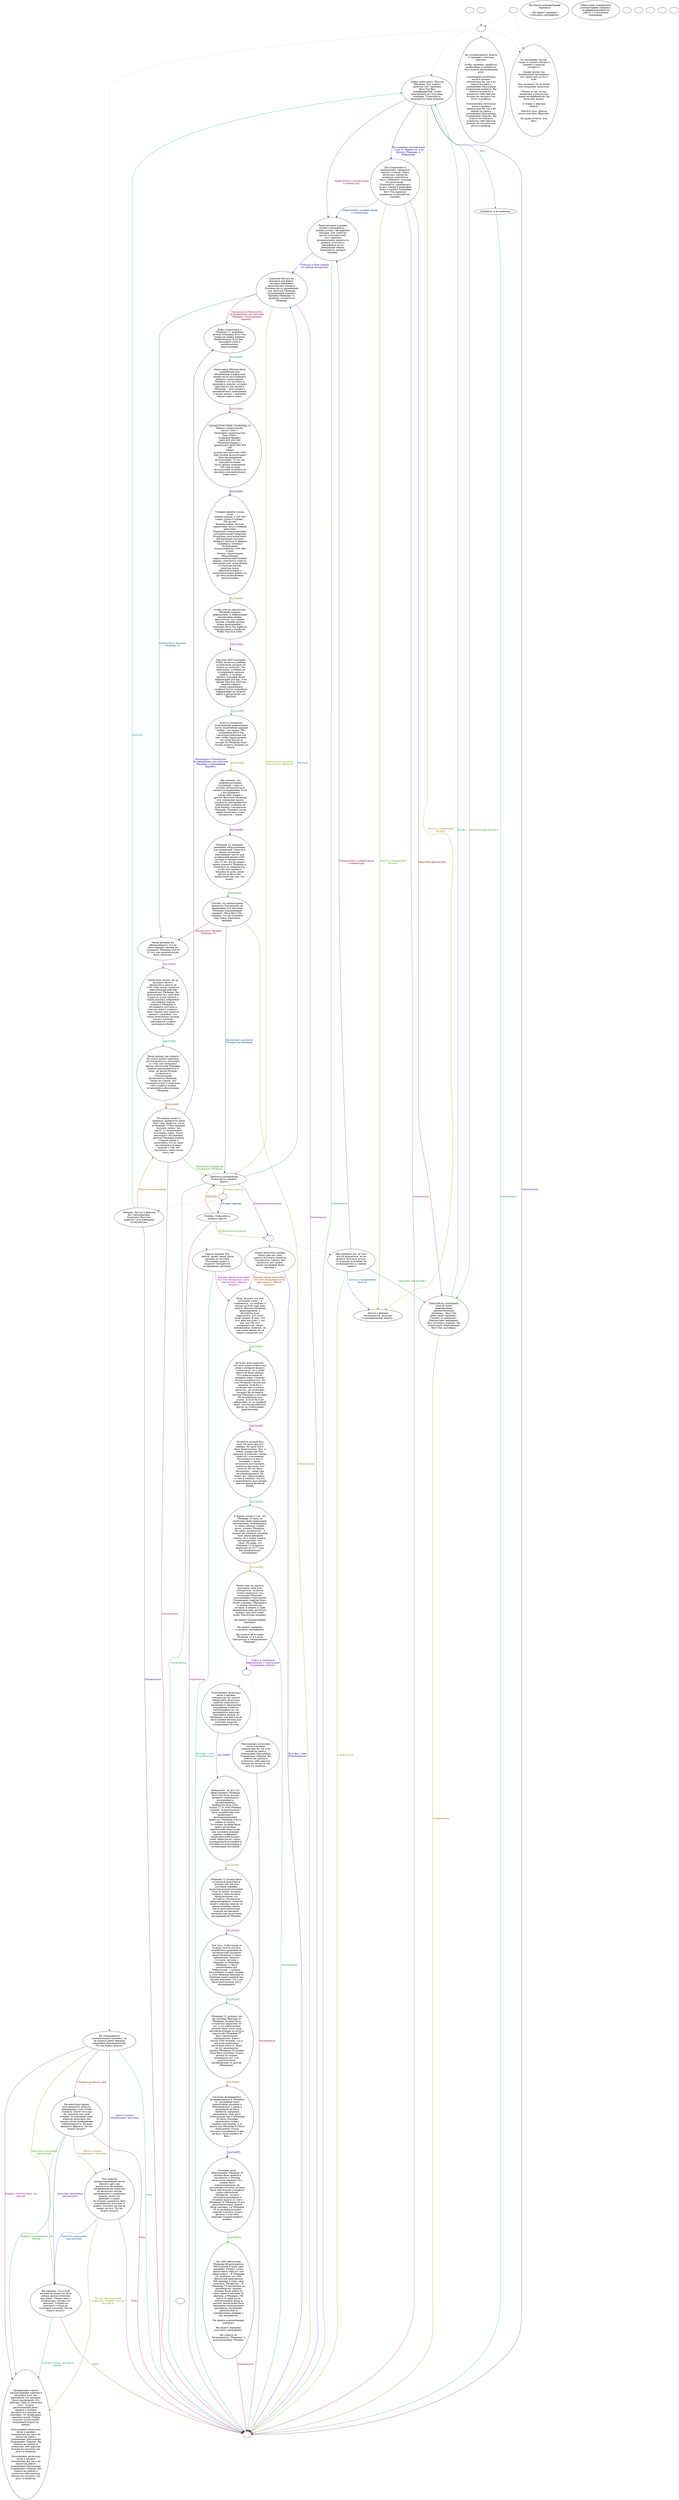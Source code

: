 digraph oscomptr {
  "start" [style=filled       fillcolor="#FFFFFF"       color="#000000"]
  "start" [label=""]
  "use_p_proc" [style=filled       fillcolor="#FFFFFF"       color="#000000"]
  "use_p_proc" -> "use_skill_on_p_proc" [style=dotted color="#555555"]
  "use_p_proc" [label=""]
  "look_at_p_proc" [style=filled       fillcolor="#FFFFFF"       color="#000000"]
  "look_at_p_proc" [label="Вы видите компьютерный\nтерминал.\n---\nВы видите терминал\nголосового интерфейса."]
  "description_p_proc" [style=filled       fillcolor="#FFFFFF"       color="#000000"]
  "description_p_proc" [label="Перед вами стандартный\nкомпьютерный терминал,\nмодифицированный на\nработу с голосовыми\nкомандами."]
  "use_skill_on_p_proc" [style=filled       fillcolor="#FFFFFF"       color="#000000"]
  "use_skill_on_p_proc" -> "Node009" [style=dotted color="#555555"]
  "use_skill_on_p_proc" -> "Node006" [style=dotted color="#555555"]
  "use_skill_on_p_proc" -> "Node001" [style=dotted color="#555555"]
  "use_skill_on_p_proc" -> "sequence" [style=dotted color="#555555"]
  "use_skill_on_p_proc" [label=""]
  "use_obj_on_p_proc" [style=filled       fillcolor="#FFFFFF"       color="#000000"]
  "use_obj_on_p_proc" [label=""]
  "damage_p_proc" [style=filled       fillcolor="#FFFFFF"       color="#000000"]
  "damage_p_proc" [label=""]
  "map_enter_p_proc" [style=filled       fillcolor="#FFFFFF"       color="#000000"]
  "map_enter_p_proc" [label=""]
  "map_update_p_proc" [style=filled       fillcolor="#FFFFFF"       color="#000000"]
  "map_update_p_proc" [label=""]
  "timed_event_p_proc" [style=filled       fillcolor="#FFFFFF"       color="#000000"]
  "timed_event_p_proc" -> "sequence" [style=dotted color="#555555"]
  "timed_event_p_proc" -> "use_skill_on_p_proc" [style=dotted color="#555555"]
  "timed_event_p_proc" [label=""]
  "Node001" [style=filled       fillcolor="#FFFFFF"       color="#000000"]
  "Node001" [label="Вы осматриваете\nкомпьютерный терминал, но\nне можете найти никаких\nочевидных неисправностей.\nЧто вы будете делать?"]
  "Node001" -> "Node002" [label="Стукнуть рукой вот эдак." color="#991700" fontcolor="#991700"]
  "Node001" -> "Node003" [label="Пнуть в этакое\n\"специальное\" местечко." color="#001699" fontcolor="#001699"]
  "Node001" -> "Node004" [label="Запустить программу\nдиагностики." color="#439900" fontcolor="#439900"]
  "Node001" -> "Node005" [label="Вскрыть и посмотреть, что\nвнутри." color="#99006F" fontcolor="#99006F"]
  "Node001" -> "Node999" [label="Уйти." color="#009996" fontcolor="#009996"]
  "Node002" [style=filled       fillcolor="#FFFFFF"       color="#000000"]
  "Node002" [label="Вы некоторое время\nразглядываете консоль,\nприкидывая, куда лучше\nстукнуть. После того как\nвы отвесили ему свой\nлучший \"наладочный\" удар,\nмонитор несколько раз\nмигает, затем изображение\nстабилизируется. Больше\nникакого эффекта. Что вы\nбудете делать?"]
  "Node002" -> "Node003" [label="Пнуть в этакое\n\"специальное\" местечко." color="#996900" fontcolor="#996900"]
  "Node002" -> "Node004" [label="Запустить программу\nдиагностики." color="#3D0099" fontcolor="#3D0099"]
  "Node002" -> "Node005" [label="Вскрыть и посмотреть, что\nвнутри." color="#009910" fontcolor="#009910"]
  "Node002" -> "Node999" [label="Уйти." color="#99001D" fontcolor="#99001D"]
  "Node003" [style=filled       fillcolor="#FFFFFF"       color="#000000"]
  "Node003" [label="Этот широко\nраспространенный метод\nремонта дает два\nрезультата. Во-первых,\nизображение на мониторе\nна несколько секунд\nпревращается в водоворот\nкрасок, затем все\nприходит в норму.\nВо-вторых, раздается звук\nломающегося металла, и\nпанель, которую вы пнули,\nпадает на пол. Что вы\nбудете делать?"]
  "Node003" -> "Node004" [label="Запустить программу\nдиагностики." color="#004999" fontcolor="#004999"]
  "Node003" -> "Node005" [label="Ну что, эта хреновина\nоткрылась. Можно и внутрь\nзаглянуть." color="#769900" fontcolor="#769900"]
  "Node003" -> "Node999" [label="Уйти." color="#900099" fontcolor="#900099"]
  "Node004" [style=filled       fillcolor="#FFFFFF"       color="#000000"]
  "Node004" [label="Вы уверены, что в этой\nсистеме не может не быть\nнабора диагностических\nпрограмм. Однако ввод с\nклавиатуры, похоже, не\nработает. Устройство\nреагирует только на\nголосовые команды. Что вы\nбудете делать?"]
  "Node004" -> "Node005" [label="Осталось только заглянуть\nвнутрь." color="#009963" fontcolor="#009963"]
  "Node004" -> "Node999" [label="Уйти." color="#993600" fontcolor="#993600"]
  "Node005" [style=filled       fillcolor="#FFFFFF"       color="#000000"]
  "Node005" [label="Продравшись сквозь\nнагромождения кабелей и\nпечатных плат, вы\nвыясняете, что поломка\nбыла намеренной. Это\nсаботаж. Одна из печатных\nплат - модуль\nраспознавания речи -\nпришла в полную\nнегодность и ремонту не\nподлежит. Ее необходимо\nзаменить новой. Теперь\nосталось только найти\nисправный модуль на\nзамену.\n---\nПокопавшись несколько\nчасов в архивах\nкомпьютера вы так и не\nнашли ни одного\nупоминания Программы\nСохранения Социума. Вы\nплюете на поиски и\nклянетесь себе никогда\nбольше не смотреть так\nдолго в монитор.\n---\nПокопавшись несколько\nчасов в архивах\nкомпьютера вы так и не\nнашли ни одного\nупоминания Программы\nСохранения Социума. Вы\nплюете на поиски и\nклянетесь себе никогда\nбольше не смотреть так\nдолго в монитор."]
  "Node006" [style=filled       fillcolor="#FFFFFF"       color="#000000"]
  "Node006" [label="Вы устанавливаете модуль\nв терминал. Система\nработает.\n---\nЧтобы терминал заработал,\nнеобходимо установить в\nнего модуль распознавания\nречи.\n---\nПокопавшись несколько\nчасов в архивах\nкомпьютера вы так и не\nнашли ни одного\nупоминания Программы\nСохранения Социума. Вы\nплюете на поиски и\nклянетесь себе никогда\nбольше не смотреть так\nдолго в монитор.\n---\nПокопавшись несколько\nчасов в архивах\nкомпьютера вы так и не\nнашли ни одного\nупоминания Программы\nСохранения Социума. Вы\nплюете на поиски и\nклянетесь себе никогда\nбольше не смотреть так\nдолго в монитор."]
  "Node008" [style=filled       fillcolor="#FFFFFF"       color="#000000"]
  "Node008" [label="Доступ к файлам\nбезопасности, загрузка\nголографической записи..."]
  "Node009" [style=filled       fillcolor="#FFFFFF"       color="#000000"]
  "Node009" [label="Добро пожаловать, Житель\nУбежища. Для вашего\nудобства этот терминал\nВолт-Тек был\nмодифицирован, чтобы\nреагировать на голосовые\nкоманды. Пожалуйста,\nпроизнесите вашу команду."]
  "Node009" -> "Node010" [label="Вы наверное спутали меня\nс кем-то. Видите ли, я не\nЖитель Убежища, я -\nИзбранный." color="#0A0099" fontcolor="#0A0099"]
  "Node009" -> "Node011" [label="Запустить диагностику." color="#239900" fontcolor="#239900"]
  "Node009" -> "Node012" [label="Переключить в режим ввода\nс клавиатуры." color="#990050" fontcolor="#990050"]
  "Node009" -> "Node009a" [label="Ась?" color="#007C99" fontcolor="#007C99"]
  "Node009" -> "Node008" [label="Доступ к защищенной\nобласти." color="#998900" fontcolor="#998900"]
  "Node009" -> "Node999" [label="Отключиться." color="#5C0099" fontcolor="#5C0099"]
  "Node009a" [style=filled       fillcolor="#FFFFFF"       color="#000000"]
  "Node009a" [label="Извините, я не понимаю."]
  "Node009a" -> "Node999" [label="Отключиться." color="#009930" fontcolor="#009930"]
  "Node010" [style=filled       fillcolor="#FFFFFF"       color="#000000"]
  "Node010" [label="[На клацающем и\nпиликающем терминале\nмигают огоньки. Через\nнесколько секунд на\nмониторе появляется\nтекст.] Извините, команда\nне распознана.\nПожалуйста, произнесите\nее раз, говоря в микрофон\nчетко и громко. Компания\nВолт-Тек приносит\nизвинения за неудобства.\nСпасибо."]
  "Node010" -> "Node011" [label="Запустить диагностику." color="#990300" fontcolor="#990300"]
  "Node010" -> "Node012" [label="Переключить в режим ввода\nс клавиатуры." color="#002A99" fontcolor="#002A99"]
  "Node010" -> "Node008" [label="Доступ к защищенной\nобласти." color="#569900" fontcolor="#569900"]
  "Node010" -> "Node999" [label="Отключиться." color="#990083" fontcolor="#990083"]
  "Node011" [style=filled       fillcolor="#FFFFFF"       color="#000000"]
  "Node011" [label="Пожалуйста, подождите,\nпока не будет\nинициирована\nдиагностическая\nпроверка... Волт-Тек\nценит ваше терпение...\nСпасибо за ожидание...\nДиагностика завершена.\nВсе системы в порядке. Вы\nиспользуете оборудование\nВолт-Тек, как-никак."]
  "Node011" -> "Node009" [label="Назад." color="#009982" fontcolor="#009982"]
  "Node011" -> "Node999" [label="Отключиться." color="#995600" fontcolor="#995600"]
  "Node012" [style=filled       fillcolor="#FFFFFF"       color="#000000"]
  "Node012" [label="Переключение в режим\nручного интерфейса...\nрежим ручного интерфейса\nзапущен. Для удобства\nдругих пользователей,\nэтот терминал\nавтоматически вернется к\nрежиму голосового\nинтерфейса после\nзавершения сеанса.\nПожалуйста, введите\nкоманду."]
  "Node012" -> "Node013" [label="Поискать в базе данных\nчто-нибудь интересное." color="#290099" fontcolor="#290099"]
  "Node012" -> "Node999" [label="Отключиться." color="#039900" fontcolor="#039900"]
  "Node013" [style=filled       fillcolor="#FFFFFF"       color="#000000"]
  "Node013" [label="Довольно быстро вы\nнаходите три файла,\nкоторые наверняка\nпредставляют интерес:\nРуководство по выживанию\nдля жителей Убежища\n(сокращенный вариант),\nХроники Убежища 13,\nжурналы Смотрителя\nУбежища."]
  "Node013" -> "Node014" [label="Просмотреть Руководство\nпо выживанию для жителей\nУбежища (сокращенный\nвариант)." color="#990030" fontcolor="#990030"]
  "Node013" -> "Node023" [label="Просмотреть Хроники\nУбежища 13." color="#005D99" fontcolor="#005D99"]
  "Node013" -> "Node027" [label="Просмотреть журналы\nСмотрителя Убежища." color="#899900" fontcolor="#899900"]
  "Node013" -> "Node999" [label="Отключиться." color="#7C0099" fontcolor="#7C0099"]
  "Node014" [style=filled       fillcolor="#FFFFFF"       color="#000000"]
  "Node014" [label="Добро пожаловать в\nУбежище 13, новейшее\nдетище компании Волт-Тек,\nлидера на рынке ядерных\nбомбоубежищ. Волт-Тек –\nпоследнее слово в\nамериканском\nдомостроении."]
  "Node014" -> "Node015" [label="[ДАЛЬШЕ]" color="#00994F" fontcolor="#00994F"]
  "Node015" [style=filled       fillcolor="#FFFFFF"       color="#000000"]
  "Node015" [label="Наша серия убежищ была\nразработана для\nобеспечения комфортной\nжизни после наступившего\nядерного Армагеддона.\nПомните, что получать и\nприменять навыки, которые\nпригодятся для жизни в\nУбежище -- долг каждого\nамериканского гражданина.\nСледует начать с описания\nвашего нового дома."]
  "Node015" -> "Node016" [label="[ДАЛЬШЕ]" color="#992300" fontcolor="#992300"]
  "Node016" [style=filled       fillcolor="#FFFFFF"       color="#000000"]
  "Node016" [label="ХАРАКТЕРИСТИКИ УБЕЖИЩА 13\nНачало строительства:\nАвгуст 2063 г.\nОкончание строительства:\nМарт 2069 г.\nПлановый бюджет:\n$400 000 000 000\nРеальный бюджет, с\nпроцентами: $645 000 000\n000\nОбщее\nколичество жителей: 1000\n(при полной эксплуатации)\nСрок беспрерывной\nэксплуатации: 10 лет (на\nсамообеспечении)\nЧисло жилых помещений:\n100 (при полной\nэксплуатации потребуется\nвведение дополнительных\nкойко-мест)"]
  "Node016" -> "Node016a" [label="[ДАЛЬШЕ]" color="#000A99" fontcolor="#000A99"]
  "Node016a" [style=filled       fillcolor="#FFFFFF"       color="#000000"]
  "Node016a" [label="Толщина дверей: 4 ярда,\nсталь\nЗемной покров: 3 200 000\nтонны грунта (глубина –\n200 футов)\nКомпьютерная система\nуправления: искусственный\nинтеллект\nПервичное электропитание:\nгеотермический генератор\nВторичное электропитание:\nдублирующие системы\nядерного синтеза от фирмы\n«Дженерал Атомикс»\nПотребление\nэлектроэнергии: 3,98 мКв\nв день\nЗапасы: строительное\nоборудование,\nгидросельскохозяйственные\nфермы, очиститель воды из\nподземных рек, вооружение\n(10 боекомплектов),\nсредства связи,\nобразовательные и\nразвлекательные файлы (из\nрасчета полносрочной\nэксплуатации)"]
  "Node016a" -> "Node017" [label="[ДАЛЬШЕ]" color="#379900" fontcolor="#379900"]
  "Node017" [style=filled       fillcolor="#FFFFFF"       color="#000000"]
  "Node017" [label="Чтобы помочь обитателям\nУбежища хранить\nинформацию (а информация\nчрезвычайно важна,\nфактически, это главное\nоружие в борьбе против\nконца цивилизации!),\nкомпания Волт-Тек выбрала\nперсональные устройства\nРобКо Пип-Бой 2000."]
  "Node017" -> "Node018" [label="[ДАЛЬШЕ]" color="#990063" fontcolor="#990063"]
  "Node018" [style=filled       fillcolor="#FFFFFF"       color="#000000"]
  "Node018" [label="Пип-Бой 2000 компании\nРобКо является удобным\nустройством, которое вы\nносите на запястье. Это\nнебольшой, особенно по\nсегодняшним меркам,\nприбор, и он будет\nхранить хороший объем\nинформации для вас. А на\nэкране Пип-Боя 2000 вы\nможете увидеть\nсупер-современную\nграфику! Более подробную\nинформацию вы можете\nнайти в руководстве для\nПип-Боя."]
  "Node018" -> "Node019" [label="[ДАЛЬШЕ]" color="#009099" fontcolor="#009099"]
  "Node019" [style=filled       fillcolor="#FFFFFF"       color="#000000"]
  "Node019" [label="Ключ к успешному\nвозрождению цивилизации\nпосле масштабной ядерной\nвойны – это кадры. Мы,\nсотрудники Волт-Тек,\nтщательно работаем над\nтем, чтобы гарантировать,\nчто ваши братья (и\nсестры) по Убежищу будут\nготовы поднять Америку из\nпепла."]
  "Node019" -> "Node020" [label="[ДАЛЬШЕ]" color="#997500" fontcolor="#997500"]
  "Node020" [style=filled       fillcolor="#FFFFFF"       color="#000000"]
  "Node020" [label="Мы считаем, что\nдоброжелательные\nотношения -- один из\nлучших инструментов в\nнашем распоряжении. Если\nу вас возникнут\nкакие-либо трения с\nдругим Жителем Убежища,\nили отношения просто\nухудшатся, рекомендуется\nнемедленно сообщить об\nэтом вашему Смотрителю\nУбежища. Помните, когда\nдвери опечатаны, слово\nСмотрителя -- закон."]
  "Node020" -> "Node021" [label="[ДАЛЬШЕ]" color="#490099" fontcolor="#490099"]
  "Node021" [style=filled       fillcolor="#FFFFFF"       color="#000000"]
  "Node021" [label="Убежище 13 оснащено\nновейшим оборудованием\nдля выживания. Запасов в\nваших складских\nконтейнерах хватит для\nкомфортной жизни 1000\nчеловек в течение более\nчем 10 лет. Когда придет\nвремя покинуть Убежище и\nподняться на поверхность,\nчтобы восстановить\nАмерику из руин, ваши\nдрузья из Волт-Тек\nпредоставят вам все, что\nнужно."]
  "Node021" -> "Node022" [label="[ДАЛЬШЕ]" color="#00991C" fontcolor="#00991C"]
  "Node022" [style=filled       fillcolor="#FFFFFF"       color="#000000"]
  "Node022" [label="Спасибо, что нашли время\nпрочитать Руководство по\nвыживанию для жителей\nУбежища (сокращенный\nвариант). Мы в Волт-Тек\nуверены, что вы полюбите\nсвое новое подземное\nжилище."]
  "Node022" -> "Node023" [label="Просмотреть Хроники\nУбежища 13." color="#990010" fontcolor="#990010"]
  "Node022" -> "Node027" [label="Просмотреть журналы\nСмотрителя Убежища." color="#003D99" fontcolor="#003D99"]
  "Node022" -> "Node999" [label="Отключиться." color="#6A9900" fontcolor="#6A9900"]
  "Node023" [style=filled       fillcolor="#FFFFFF"       color="#000000"]
  "Node023" [label="Читая хроники, вы\nобнаруживаете, что не\nбыло никаких причин не\nоткрывать Убежище спустя\n10 лет, как первоначально\nбыло задумано."]
  "Node023" -> "Node024" [label="[ДАЛЬШЕ]" color="#990096" fontcolor="#990096"]
  "Node024" [style=filled       fillcolor="#FFFFFF"       color="#000000"]
  "Node024" [label="Продолжив читать, вы не\nнаходите ничего\nинтересного вплоть до\n2161 года, когда сломался\nединственный рабочий\nводяной чип Убежища. Вы\nпреисполняетесь чувством\nгордости, когда читаете о\nсвоем дедушке, избранном\nдля важной задачи\nпокинуть Убежище и\nобследовать пустыню в\nпоисках нового водяного\nчипа. Однако вам кажется\nнемного странным, что\nсамая почитаемая легенда\nвашего племени\nописывается в одном\nмаленьком абзаце."]
  "Node024" -> "Node025" [label="[ДАЛЬШЕ]" color="#00996F" fontcolor="#00996F"]
  "Node025" [style=filled       fillcolor="#FFFFFF"       color="#000000"]
  "Node025" [label="Читая дальше, вы узнаете\nоб успехе вашего дедушки,\nпоследующем его изгнании,\nи о том, как несколько\nдругих обитателей Убежища\nрешили присоединиться к\nнему, не желая больше\nоставаться в\nотносительной\nбезопасности Убежища.\nТакже вы узнали, что\nСмотритель был в конечном\nсчете судим и казнен\nоставшимися обитателями\nУбежища."]
  "Node025" -> "Node026" [label="[ДАЛЬШЕ]" color="#994200" fontcolor="#994200"]
  "Node026" [style=filled       fillcolor="#FFFFFF"       color="#000000"]
  "Node026" [label="Последняя запись в\nхрониках датируется маем\n2242 года. Кажется, тогда\nв Убежище 13 был впервые\nполучен сигнал \"все\nчисто\" от неизвестного\nисточника извне. После\nнекоторого обсуждения,\nжители Убежища решили\nоткрыть двери и\nпосмотреть, что их ждет\nна поверхности мира.\nЗаписей о том, что\nслучилось с ними после\nэтого, нет."]
  "Node026" -> "Node014" [label="Просмотреть Руководство\nпо выживанию для жителей\nУбежища (сокращенный\nвариант)." color="#160099" fontcolor="#160099"]
  "Node026" -> "Node027" [label="Просмотреть журналы\nСмотрителя Убежища." color="#179900" fontcolor="#179900"]
  "Node026" -> "Node999" [label="Отключиться." color="#990044" fontcolor="#990044"]
  "Node027" [style=filled       fillcolor="#FFFFFF"       color="#000000"]
  "Node027" [label="Требуется авторизация.\nПожалуйста, введите\nпароль."]
  "Node027" -> "Node013" [label="[НАЗАД]" color="#007099" fontcolor="#007099"]
  "Node027" -> "Node900" [label="[Угадать пароль]" color="#999500" fontcolor="#999500"]
  "Node027" -> "Node901" [label="[Попытаться взломать]" color="#680099" fontcolor="#680099"]
  "Node027" -> "Node999" [label="Отключиться." color="#00993C" fontcolor="#00993C"]
  "Node028" [style=filled       fillcolor="#FFFFFF"       color="#000000"]
  "Node028" [label="Ошибка. Пожалуйста,\nвведите пароль."]
  "Node028" -> "Node027" [label="[НАЗАД]" color="#990F00" fontcolor="#990F00"]
  "Node028" -> "Node900" [label="[Угадать пароль]" color="#001E99" fontcolor="#001E99"]
  "Node028" -> "Node901" [label="[Попытаться взломать]" color="#4A9900" fontcolor="#4A9900"]
  "Node028" -> "Node999" [label="Отключиться." color="#990077" fontcolor="#990077"]
  "Node029" [style=filled       fillcolor="#FFFFFF"       color="#000000"]
  "Node029" [label="Неверно. Доступ к файлам\nбыл заблокирован.\nКомпания Волт-Тек\nприносит свои извинения\nза неудобства."]
  "Node029" -> "Node009" [label="[НАЗАД]" color="#00998F" fontcolor="#00998F"]
  "Node029" -> "Node026" [label="[Попытаться взломать]" color="#996200" fontcolor="#996200"]
  "Node029" -> "Node999" [label="Отключиться." color="#350099" fontcolor="#350099"]
  "Node030" [style=filled       fillcolor="#FFFFFF"       color="#000000"]
  "Node030" [label="[Вы пробуете все, до чего\nмогли додуматься, но не\nможете получить доступ.\nСо вздохом огорчения вы\nвозвращаетесь в главное\nменю.]"]
  "Node030" -> "Node011" [label="Запустить диагностику." color="#009909" fontcolor="#009909"]
  "Node030" -> "Node012" [label="Переключить в режим ввода\nс клавиатуры." color="#990024" fontcolor="#990024"]
  "Node030" -> "Node008" [label="Доступ к защищенной\nобласти." color="#005199" fontcolor="#005199"]
  "Node030" -> "Node999" [label="Отключиться." color="#7D9900" fontcolor="#7D9900"]
  "Node031" [style=filled       fillcolor="#FFFFFF"       color="#000000"]
  "Node031" [label="Пароль верный. Все\nзаписи, кроме одной, были\nудалены из системы.\nПоследняя запись в\nжурнале Смотрителя\nпо-прежнему доступна."]
  "Node031" -> "Node033" [label="Хорошо, давай посмотрим,\nчто этот смотритель хотел\nнам сказать. [Читать\nжурнал.]" color="#880099" fontcolor="#880099"]
  "Node031" -> "Node999" [label="Ну и фиг с ним.\n[Отключиться.]" color="#00995B" fontcolor="#00995B"]
  "Node032" [style=filled       fillcolor="#FFFFFF"       color="#000000"]
  "Node032" [label="[Через несколько адовых\nминут вам все-таки\nудается взломать журналы\nСмотрителя. Однако, как\nоказалось, все записи,\nкроме последней, были\nудалены.]"]
  "Node032" -> "Node033" [label="Хорошо, давай посмотрим,\nчто этот смотритель хотел\nнам сказать. [Читать\nжурнал.]" color="#992F00" fontcolor="#992F00"]
  "Node032" -> "Node999" [label="Ну и фиг с ним.\n[Отключиться.]" color="#020099" fontcolor="#020099"]
  "Node033" [style=filled       fillcolor="#FFFFFF"       color="#000000"]
  "Node033" [label="Итак, похоже, это мои\nпоследние слова -- я\nсомневаюсь, что выживу и\nсделаю хотя бы еще одну\nзапись. Жители Убежища\nдискутировали, и\nабсолютно ясно\nвыразились, что хотят\nмоей смерти. Я знал, что\nэтот день наступит, с тех\nпор, как ОН стал\nраздражать их, творя\nневозможное. Конечно, он\nспас наши жизни, но он\nтакже и разрушил все."]
  "Node033" -> "Node034" [label="[ДАЛЬШЕ]" color="#2B9900" fontcolor="#2B9900"]
  "Node034" [style=filled       fillcolor="#FFFFFF"       color="#000000"]
  "Node034" [label="Да будет всем известно,\nчто мало радости было для\nменя в изгнании нашего\n\"супергероя\", но у меня\nпросто не было выбора.\nЕго приключения во\nвнешнем мире слишком\nсильно изменили его. Он\nстал большой угрозой для\nпроекта. Если бы я\nпозволил ему остаться\nсреди нас, он, возможно,\nраскрыл бы истинную\nмиссию Убежища и поставил\nбы эксперимент под\nугрозу. А если бы и не\nобнаружил, то, по крайней\nмере, стал бы вдохновлять\nдругих на губительные\nприключения."]
  "Node034" -> "Node035" [label="[ДАЛЬШЕ]" color="#990057" fontcolor="#990057"]
  "Node035" [style=filled       fillcolor="#FFFFFF"       color="#000000"]
  "Node035" [label="Он просто должен был\nуйти. Не было другого\nвыбора. Но даже этого\nбыло недостаточно. Нет, я\nбоюсь, ущерб уже был\nнанесен. Я позволил самым\nярым его сторонникам\nпоследовать за ним в\nизгнание, а затем\nпопытался восстановить\nконтроль над теми, кто\nостался. Но это было\nбесполезно -- меня уже\nдискредитировали. Да\nбудет так. Единственное,\nв чем я виновен, так это\nв пожизненном исполнении\nзаветов нашей Великой\nНации."]
  "Node035" -> "Node036" [label="[ДАЛЬШЕ]" color="#008499" fontcolor="#008499"]
  "Node036" [style=filled       fillcolor="#FFFFFF"       color="#000000"]
  "Node036" [label="Я жалею только о том, что\nУбежище 13 вряд ли\nвыполнит свой социальный\nэксперимент. Избавившись\nот меня, многие, скорее\nвсего, оставят Убежище.\nНе сразу, разумеется, - я\nпривил им слишком сильный\nстрах перед внешним\nмиром. Но в конце концов,\nони преодолеют этот\nстрах. Не верю, что\nУбежище 13 останется\nзакрытым до 2277 года,\nкак предписывает\nэксперимент."]
  "Node036" -> "Node037" [label="[ДАЛЬШЕ]" color="#998200" fontcolor="#998200"]
  "Node037" [style=filled       fillcolor="#FFFFFF"       color="#000000"]
  "Node037" [label="Боюсь, мне не удалось\nисполнить свой долг\nСмотрителя. Остается\nтолько надеяться, что\nостальные Убежища,\nучаствующие в Программе\nСохранения Социума будут\nболее успешны. Обращаюсь\nк своему начальству,\nкоторое, я уверен, в один\nпрекрасный день прочитает\nжурнал: простите меня.\nБоже, благослови Америку.\n---\nВы видите компьютерный\nтерминал.\n---\nВы видите терминал\nголосового интерфейса.\n---\nВы узнаете об истории\nУбежища 13 и о роли\nСмотрителя в Эксперименте\n\"Убежище\"."]
  "Node037" -> "Node902" [label="Найти в терминале\nинформацию о \"программе\nсохранения социума\"." color="#550099" fontcolor="#550099"]
  "Node037" -> "Node999" [label="Отключиться." color="#009928" fontcolor="#009928"]
  "Node038" [style=filled       fillcolor="#FFFFFF"       color="#000000"]
  "Node038" [label="Покопавшись несколько\nчасов в архивах\nкомпьютера вы так и не\nнашли ни одного\nупоминания Программы\nСохранения Социума. Вы\nплюете на поиски и\nклянетесь себе никогда\nбольше не смотреть так\nдолго в монитор."]
  "Node038" -> "Node999" [label="Отключиться." color="#990004" fontcolor="#990004"]
  "Node039" [style=filled       fillcolor="#FFFFFF"       color="#000000"]
  "Node039" [label="Покопавшись несколько\nчасов в архивах\nкомпьютера вы смогли\nобнаружить несколько\nскрытых документов,\nкасающихся Программы\nСохранения Социума.\nПросматривая их, вы\nраскрываете довольно\nтревожную правду об\nУбежищах: они никогда не\nбыли предназначены для\nспасения жителей\nСоединенных Штатов."]
  "Node039" -> "Node040" [label="[ДАЛЬШЕ]" color="#003199" fontcolor="#003199"]
  "Node040" [style=filled       fillcolor="#FFFFFF"       color="#000000"]
  "Node040" [label="Невероятно, но все 122\nобщественных Убежища\nВолт-Тек были частью\nвеликого социального\nэксперимента,\nорганизованного\nправительством США.\nТолько 17 из этих Убежищ,\nставших \"контрольными\",\nбыли разработаны для\nправильного\nфункционирования\n(кажется, Убежище 8 было\nодним из таких).\nОстальные должны были\nиметь различные\nкритические недостатки,\nдля изучения реакции\nзаранее отобранных\nпредставителей разных\nслоев общества на стресс,\nпорождаемый изоляцией и\nспособности испытуемых к\nколонизации пустошей."]
  "Node040" -> "Node041" [label="[ДАЛЬШЕ]" color="#5E9900" fontcolor="#5E9900"]
  "Node041" [style=filled       fillcolor="#FFFFFF"       color="#000000"]
  "Node041" [label="Убежище 13 должно было\nоставаться закрытым в\nтечение 200 лет для\nизучения влияния\nпродолжительной изоляции,\nСудя по всему, поломка\nводяного чипа не была\nпредусмотрена, это\nзаставило Смотрителя\nимпровизировать, посылая\nвашего дедушку наружу за\nновым водяным чипом.\nПосле дополнительных\nпоисков вы находите\nописания еще нескольких\nэкспериментов Убежищ."]
  "Node041" -> "Node042" [label="[ДАЛЬШЕ]" color="#99008A" fontcolor="#99008A"]
  "Node042" [style=filled       fillcolor="#FFFFFF"       color="#000000"]
  "Node042" [label="Для того, чтобы какие-то\nмудаки смогли изучить\nвоздействие радиации на\nчеловеческий организм\nдвери Убежища 12 было\nневозможно закрыть.\nСогласно легенде о\nВыходце из Убежища,\nУбежище 12 было\nрасположено под\nНекрополем -- городом,\nнаселенным гулями, именно\nв этом убежище Выходец из\nУбежища нашел водный чип.\nВесьма вероятно, что гули\nбыли результатом этого\nэксперимента."]
  "Node042" -> "Node043" [label="[ДАЛЬШЕ]" color="#00997B" fontcolor="#00997B"]
  "Node043" [style=filled       fillcolor="#FFFFFF"       color="#000000"]
  "Node043" [label="Убежище 15, которое так\nже посещал Выходец из\nУбежища, должно было\nоставаться закрытым 50\nлет, а его обитателями\nдолжны были стать люди\nпротивоположных культур и\nидеологий. Убежище 27\nбыло значительно\nперенаселено. В него\nвошли 2000 человек, что в\nдва раза превышало\nрасчетную емкость. Вряд\nли это закончилось\nхорошо. Убежище 29 должно\nбыло быть населено только\nдетьми не старше\nпятнадцати лет, а их\nродители были\nраспределены по другим\nУбежищам."]
  "Node043" -> "Node044" [label="[ДАЛЬШЕ]" color="#994E00" fontcolor="#994E00"]
  "Node044" [style=filled       fillcolor="#FFFFFF"       color="#000000"]
  "Node044" [label="Согласно эксперименту,\nпроводившемуся в Убежище\n34, оружейная будет\nпереполнена оружием и\nбоеприпасами, а дверь в\nоружейную не была\nснабжена запорным\nмеханизмом. Как мило.\nСинтезаторы еды в Убежище\n36 были способны\nпроизводить только\nводянистую кашицу, в то\nвремя как Убежище 42 было\nоборудовано только\nтусклым освещением, в нем\nне было ламп мощнее 40\nВатт."]
  "Node044" -> "Node045" [label="[ДАЛЬШЕ]" color="#220099" fontcolor="#220099"]
  "Node045" [style=filled       fillcolor="#FFFFFF"       color="#000000"]
  "Node045" [label="Большая часть\nоборудования Убежища 53\nдолжна была прийти в\nнегодность в течение\nнескольких месяцев. Его\nможно было\nотремонтировать, но\nпостоянные поломки должны\nбыли еще больше усиливать\nстресс обитателей.\nИнтересно, сколько\nэкспертов-механиков и\nтехников вышло из этого\nУбежища? В Убежище 55 все\nразвлекательные записи\nбыли удалены, а в Убежище\n56 из развлекательных\nзаписей остались только\nфильмы с участием\nдовольно посредственного\nкомика."]
  "Node045" -> "Node046" [label="[ДАЛЬШЕ]" color="#0B9900" fontcolor="#0B9900"]
  "Node046" [style=filled       fillcolor="#FFFFFF"       color="#000000"]
  "Node046" [label="На 1000 обитателей\nУбежища 68 приходилось\n999 мужчин и лишь одна\nженщина. Можно только\nпредставить себе что там\nпроисходило... В Убежище\n69, наоборот, на 1000\nобитателей приходилось\n999 женщин и лишь один\nмужчина. Интересно... В\nУбежище 70 механизмы по\nпроизводству одежды\nдолжны были выйти из\nстроя через 6 месяцев. И,\nнаконец, в Убежище 106\nчерез 10 дней после\nзапечатывания двери в\nсистему вентиляции были\nвыпущены психотропные\nпрепараты, вызвавшие\nудовольствие и\nодновременно сведшие с\nума резидентов.\n---\nВы видите компьютерный\nтерминал.\n---\nВы видите терминал\nголосового интерфейса.\n---\nВы узнаете об\nЭксперименте \"Убежище\" и\nроли различных Убежищ."]
  "Node046" -> "Node999" [label="Отключиться." color="#990038" fontcolor="#990038"]
  "Node999" [style=filled       fillcolor="#FFFFFF"       color="#000000"]
  "Node999" [label=""]
  "Node900" [style=filled       fillcolor="#FFFFFF"       color="#000000"]
  "Node900" -> "Node029" [style=dotted color="#555555"]
  "Node900" -> "Node031" [style=dotted color="#555555"]
  "Node900" -> "Node028" [style=dotted color="#555555"]
  "Node900" [label=""]
  "Node901" [style=filled       fillcolor="#FFFFFF"       color="#000000"]
  "Node901" -> "Node032" [style=dotted color="#555555"]
  "Node901" -> "Node030" [style=dotted color="#555555"]
  "Node901" [label=""]
  "Node902" [style=filled       fillcolor="#FFFFFF"       color="#000000"]
  "Node902" -> "Node039" [style=dotted color="#555555"]
  "Node902" -> "Node038" [style=dotted color="#555555"]
  "Node902" [label=""]
  "sequence" [style=filled       fillcolor="#FFFFFF"       color="#000000"]
  "sequence" [label="Ты последний, Грутар.\nСкоро от вашего поганого\nсемени и следа не\nостанется.\n---\nСкажи своему так\nназываемому президенту,\nчто гореть ему за это в\nогне.\n---\nКак скажешь. Ты не более\nчем говорящее животное.\n---\nМожет, и так, но мы\nпоявились в результате\nваших экспериментов. Вы\nдали нам жизнь!\n---\nА теперь я даю вам\nсмерть.\n---\nУнесите труп. Доктор\nхотел получить образчик.\n---\nИх кровь потечет, как\nНил!"]
  "NodeDoSeq" [style=filled       fillcolor="#FFFFFF"       color="#000000"]
  "NodeDoSeq" -> "Node999" [style=dotted color="#555555"]
  "NodeDoSeq" [label=""]
  "loadPid" [style=filled       fillcolor="#FFFFFF"       color="#000000"]
  "loadPid" [label=""]
}